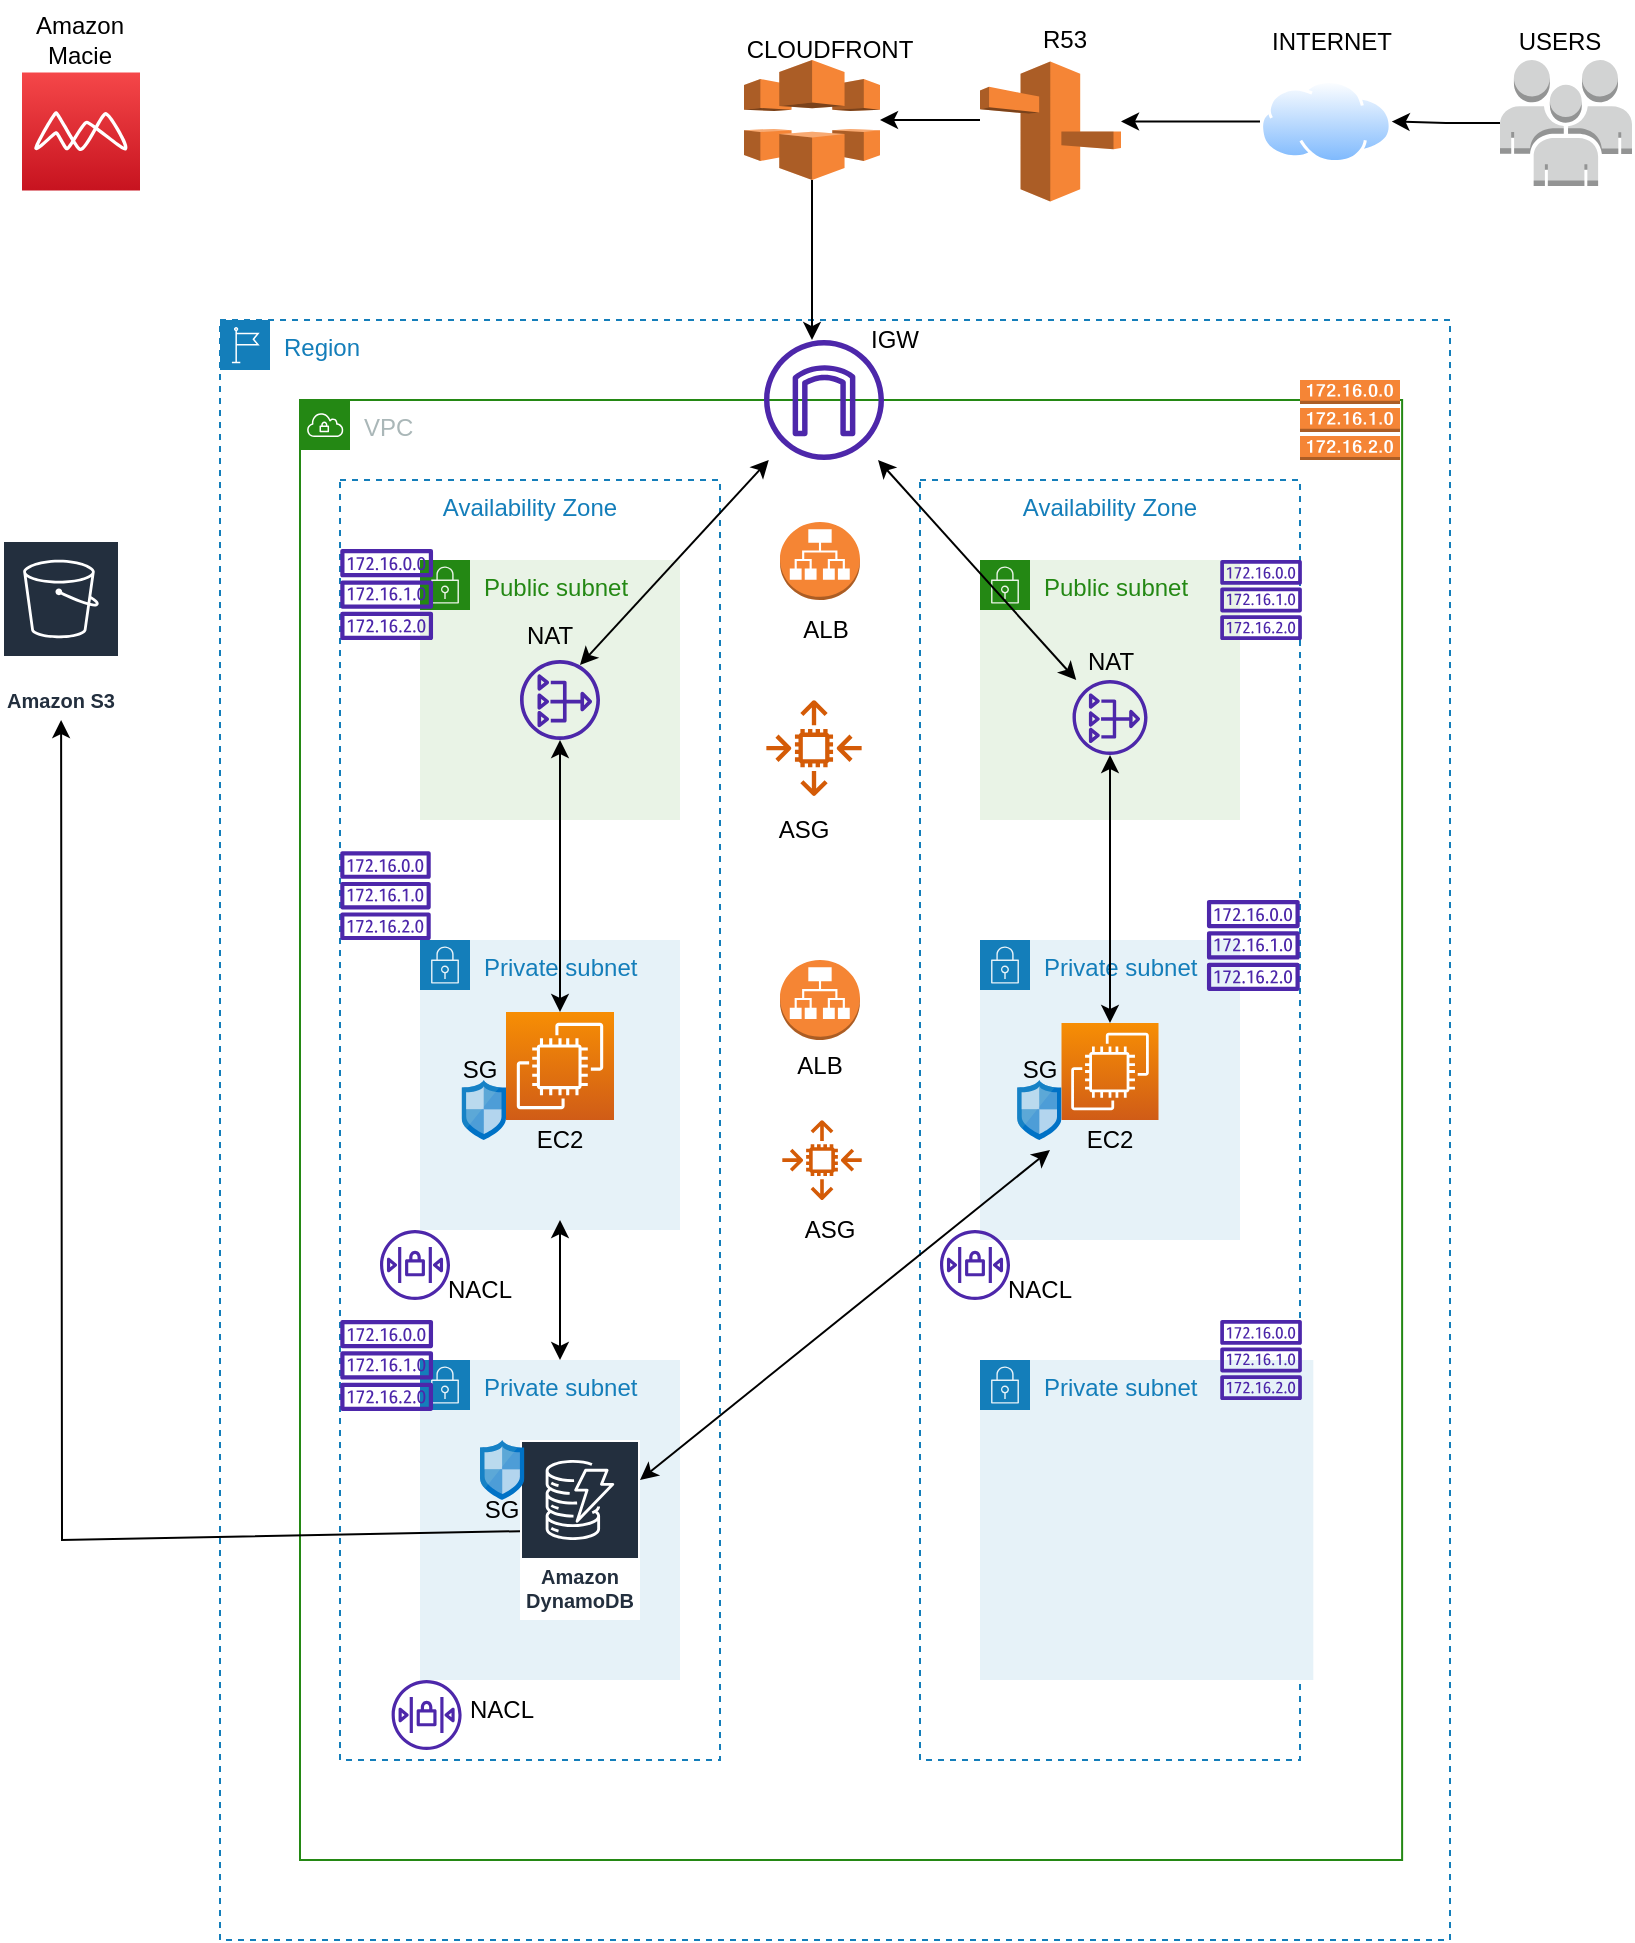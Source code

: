 <mxfile version="20.8.20" type="github">
  <diagram name="Page-1" id="zWJB2lmvySI_mDagncBC">
    <mxGraphModel dx="1050" dy="573" grid="1" gridSize="10" guides="1" tooltips="1" connect="1" arrows="1" fold="1" page="1" pageScale="1" pageWidth="850" pageHeight="1100" math="0" shadow="0">
      <root>
        <mxCell id="0" />
        <mxCell id="1" parent="0" />
        <mxCell id="T1GZVW6SMhA8MVdB5vK5-2" value="Region" style="points=[[0,0],[0.25,0],[0.5,0],[0.75,0],[1,0],[1,0.25],[1,0.5],[1,0.75],[1,1],[0.75,1],[0.5,1],[0.25,1],[0,1],[0,0.75],[0,0.5],[0,0.25]];outlineConnect=0;gradientColor=none;html=1;whiteSpace=wrap;fontSize=12;fontStyle=0;container=1;pointerEvents=0;collapsible=0;recursiveResize=0;shape=mxgraph.aws4.group;grIcon=mxgraph.aws4.group_region;strokeColor=#147EBA;fillColor=none;verticalAlign=top;align=left;spacingLeft=30;fontColor=#147EBA;dashed=1;" vertex="1" parent="1">
          <mxGeometry x="120" y="160" width="615" height="810" as="geometry" />
        </mxCell>
        <mxCell id="T1GZVW6SMhA8MVdB5vK5-3" value="VPC" style="points=[[0,0],[0.25,0],[0.5,0],[0.75,0],[1,0],[1,0.25],[1,0.5],[1,0.75],[1,1],[0.75,1],[0.5,1],[0.25,1],[0,1],[0,0.75],[0,0.5],[0,0.25]];outlineConnect=0;gradientColor=none;html=1;whiteSpace=wrap;fontSize=12;fontStyle=0;container=1;pointerEvents=0;collapsible=0;recursiveResize=0;shape=mxgraph.aws4.group;grIcon=mxgraph.aws4.group_vpc;strokeColor=#248814;fillColor=none;verticalAlign=top;align=left;spacingLeft=30;fontColor=#AAB7B8;dashed=0;" vertex="1" parent="T1GZVW6SMhA8MVdB5vK5-2">
          <mxGeometry x="40" y="40" width="551.06" height="730" as="geometry" />
        </mxCell>
        <mxCell id="T1GZVW6SMhA8MVdB5vK5-4" value="Availability Zone" style="fillColor=none;strokeColor=#147EBA;dashed=1;verticalAlign=top;fontStyle=0;fontColor=#147EBA;" vertex="1" parent="T1GZVW6SMhA8MVdB5vK5-3">
          <mxGeometry x="20" y="40" width="190" height="640" as="geometry" />
        </mxCell>
        <mxCell id="T1GZVW6SMhA8MVdB5vK5-5" value="Availability Zone" style="fillColor=none;strokeColor=#147EBA;dashed=1;verticalAlign=top;fontStyle=0;fontColor=#147EBA;" vertex="1" parent="T1GZVW6SMhA8MVdB5vK5-3">
          <mxGeometry x="310" y="40" width="190" height="640" as="geometry" />
        </mxCell>
        <mxCell id="T1GZVW6SMhA8MVdB5vK5-7" value="Public subnet" style="points=[[0,0],[0.25,0],[0.5,0],[0.75,0],[1,0],[1,0.25],[1,0.5],[1,0.75],[1,1],[0.75,1],[0.5,1],[0.25,1],[0,1],[0,0.75],[0,0.5],[0,0.25]];outlineConnect=0;gradientColor=none;html=1;whiteSpace=wrap;fontSize=12;fontStyle=0;container=1;pointerEvents=0;collapsible=0;recursiveResize=0;shape=mxgraph.aws4.group;grIcon=mxgraph.aws4.group_security_group;grStroke=0;strokeColor=#248814;fillColor=#E9F3E6;verticalAlign=top;align=left;spacingLeft=30;fontColor=#248814;dashed=0;" vertex="1" parent="T1GZVW6SMhA8MVdB5vK5-3">
          <mxGeometry x="60" y="80" width="130" height="130" as="geometry" />
        </mxCell>
        <mxCell id="T1GZVW6SMhA8MVdB5vK5-15" value="" style="sketch=0;outlineConnect=0;fontColor=#232F3E;gradientColor=none;fillColor=#4D27AA;strokeColor=none;dashed=0;verticalLabelPosition=bottom;verticalAlign=top;align=center;html=1;fontSize=12;fontStyle=0;aspect=fixed;pointerEvents=1;shape=mxgraph.aws4.nat_gateway;" vertex="1" parent="T1GZVW6SMhA8MVdB5vK5-7">
          <mxGeometry x="50" y="50" width="40" height="40" as="geometry" />
        </mxCell>
        <mxCell id="T1GZVW6SMhA8MVdB5vK5-8" value="Public subnet" style="points=[[0,0],[0.25,0],[0.5,0],[0.75,0],[1,0],[1,0.25],[1,0.5],[1,0.75],[1,1],[0.75,1],[0.5,1],[0.25,1],[0,1],[0,0.75],[0,0.5],[0,0.25]];outlineConnect=0;gradientColor=none;html=1;whiteSpace=wrap;fontSize=12;fontStyle=0;container=1;pointerEvents=0;collapsible=0;recursiveResize=0;shape=mxgraph.aws4.group;grIcon=mxgraph.aws4.group_security_group;grStroke=0;strokeColor=#248814;fillColor=#E9F3E6;verticalAlign=top;align=left;spacingLeft=30;fontColor=#248814;dashed=0;" vertex="1" parent="T1GZVW6SMhA8MVdB5vK5-3">
          <mxGeometry x="340" y="80" width="130" height="130" as="geometry" />
        </mxCell>
        <mxCell id="T1GZVW6SMhA8MVdB5vK5-16" value="" style="sketch=0;outlineConnect=0;fontColor=#232F3E;gradientColor=none;fillColor=#4D27AA;strokeColor=none;dashed=0;verticalLabelPosition=bottom;verticalAlign=top;align=center;html=1;fontSize=12;fontStyle=0;aspect=fixed;pointerEvents=1;shape=mxgraph.aws4.nat_gateway;" vertex="1" parent="T1GZVW6SMhA8MVdB5vK5-8">
          <mxGeometry x="46.25" y="60" width="37.5" height="37.5" as="geometry" />
        </mxCell>
        <mxCell id="T1GZVW6SMhA8MVdB5vK5-9" value="Private subnet" style="points=[[0,0],[0.25,0],[0.5,0],[0.75,0],[1,0],[1,0.25],[1,0.5],[1,0.75],[1,1],[0.75,1],[0.5,1],[0.25,1],[0,1],[0,0.75],[0,0.5],[0,0.25]];outlineConnect=0;gradientColor=none;html=1;whiteSpace=wrap;fontSize=12;fontStyle=0;container=1;pointerEvents=0;collapsible=0;recursiveResize=0;shape=mxgraph.aws4.group;grIcon=mxgraph.aws4.group_security_group;grStroke=0;strokeColor=#147EBA;fillColor=#E6F2F8;verticalAlign=top;align=left;spacingLeft=30;fontColor=#147EBA;dashed=0;" vertex="1" parent="T1GZVW6SMhA8MVdB5vK5-3">
          <mxGeometry x="60" y="270" width="130" height="145" as="geometry" />
        </mxCell>
        <mxCell id="T1GZVW6SMhA8MVdB5vK5-11" value="Private subnet" style="points=[[0,0],[0.25,0],[0.5,0],[0.75,0],[1,0],[1,0.25],[1,0.5],[1,0.75],[1,1],[0.75,1],[0.5,1],[0.25,1],[0,1],[0,0.75],[0,0.5],[0,0.25]];outlineConnect=0;gradientColor=none;html=1;whiteSpace=wrap;fontSize=12;fontStyle=0;container=1;pointerEvents=0;collapsible=0;recursiveResize=0;shape=mxgraph.aws4.group;grIcon=mxgraph.aws4.group_security_group;grStroke=0;strokeColor=#147EBA;fillColor=#E6F2F8;verticalAlign=top;align=left;spacingLeft=30;fontColor=#147EBA;dashed=0;" vertex="1" parent="T1GZVW6SMhA8MVdB5vK5-3">
          <mxGeometry x="60" y="480" width="130" height="160" as="geometry" />
        </mxCell>
        <mxCell id="T1GZVW6SMhA8MVdB5vK5-19" value="Amazon DynamoDB" style="sketch=0;outlineConnect=0;fontColor=#232F3E;gradientColor=none;strokeColor=#ffffff;fillColor=#232F3E;dashed=0;verticalLabelPosition=middle;verticalAlign=bottom;align=center;html=1;whiteSpace=wrap;fontSize=10;fontStyle=1;spacing=3;shape=mxgraph.aws4.productIcon;prIcon=mxgraph.aws4.dynamodb;" vertex="1" parent="T1GZVW6SMhA8MVdB5vK5-11">
          <mxGeometry x="50" y="40" width="60" height="90" as="geometry" />
        </mxCell>
        <mxCell id="T1GZVW6SMhA8MVdB5vK5-69" value="SG" style="text;html=1;strokeColor=none;fillColor=none;align=center;verticalAlign=middle;whiteSpace=wrap;rounded=0;" vertex="1" parent="T1GZVW6SMhA8MVdB5vK5-11">
          <mxGeometry x="11.1" y="60" width="60" height="30" as="geometry" />
        </mxCell>
        <mxCell id="T1GZVW6SMhA8MVdB5vK5-12" value="Private subnet" style="points=[[0,0],[0.25,0],[0.5,0],[0.75,0],[1,0],[1,0.25],[1,0.5],[1,0.75],[1,1],[0.75,1],[0.5,1],[0.25,1],[0,1],[0,0.75],[0,0.5],[0,0.25]];outlineConnect=0;gradientColor=none;html=1;whiteSpace=wrap;fontSize=12;fontStyle=0;container=1;pointerEvents=0;collapsible=0;recursiveResize=0;shape=mxgraph.aws4.group;grIcon=mxgraph.aws4.group_security_group;grStroke=0;strokeColor=#147EBA;fillColor=#E6F2F8;verticalAlign=top;align=left;spacingLeft=30;fontColor=#147EBA;dashed=0;" vertex="1" parent="T1GZVW6SMhA8MVdB5vK5-3">
          <mxGeometry x="340" y="270" width="130" height="150" as="geometry" />
        </mxCell>
        <mxCell id="T1GZVW6SMhA8MVdB5vK5-18" value="" style="sketch=0;points=[[0,0,0],[0.25,0,0],[0.5,0,0],[0.75,0,0],[1,0,0],[0,1,0],[0.25,1,0],[0.5,1,0],[0.75,1,0],[1,1,0],[0,0.25,0],[0,0.5,0],[0,0.75,0],[1,0.25,0],[1,0.5,0],[1,0.75,0]];outlineConnect=0;fontColor=#232F3E;gradientColor=#F78E04;gradientDirection=north;fillColor=#D05C17;strokeColor=#ffffff;dashed=0;verticalLabelPosition=bottom;verticalAlign=top;align=center;html=1;fontSize=12;fontStyle=0;aspect=fixed;shape=mxgraph.aws4.resourceIcon;resIcon=mxgraph.aws4.ec2;" vertex="1" parent="T1GZVW6SMhA8MVdB5vK5-12">
          <mxGeometry x="40.75" y="41.5" width="48.5" height="48.5" as="geometry" />
        </mxCell>
        <mxCell id="T1GZVW6SMhA8MVdB5vK5-41" value="" style="sketch=0;aspect=fixed;html=1;points=[];align=center;image;fontSize=12;image=img/lib/mscae/Network_Security_Groups_Classic.svg;" vertex="1" parent="T1GZVW6SMhA8MVdB5vK5-12">
          <mxGeometry x="18.55" y="70" width="22.2" height="30" as="geometry" />
        </mxCell>
        <mxCell id="T1GZVW6SMhA8MVdB5vK5-68" value="SG" style="text;html=1;strokeColor=none;fillColor=none;align=center;verticalAlign=middle;whiteSpace=wrap;rounded=0;" vertex="1" parent="T1GZVW6SMhA8MVdB5vK5-12">
          <mxGeometry y="50" width="60" height="30" as="geometry" />
        </mxCell>
        <mxCell id="T1GZVW6SMhA8MVdB5vK5-14" value="Private subnet" style="points=[[0,0],[0.25,0],[0.5,0],[0.75,0],[1,0],[1,0.25],[1,0.5],[1,0.75],[1,1],[0.75,1],[0.5,1],[0.25,1],[0,1],[0,0.75],[0,0.5],[0,0.25]];outlineConnect=0;gradientColor=none;html=1;whiteSpace=wrap;fontSize=12;fontStyle=0;container=1;pointerEvents=0;collapsible=0;recursiveResize=0;shape=mxgraph.aws4.group;grIcon=mxgraph.aws4.group_security_group;grStroke=0;strokeColor=#147EBA;fillColor=#E6F2F8;verticalAlign=top;align=left;spacingLeft=30;fontColor=#147EBA;dashed=0;" vertex="1" parent="T1GZVW6SMhA8MVdB5vK5-3">
          <mxGeometry x="340" y="480" width="166.67" height="160" as="geometry" />
        </mxCell>
        <mxCell id="T1GZVW6SMhA8MVdB5vK5-80" value="" style="sketch=0;outlineConnect=0;fontColor=#232F3E;gradientColor=none;fillColor=#4D27AA;strokeColor=none;dashed=0;verticalLabelPosition=bottom;verticalAlign=top;align=center;html=1;fontSize=12;fontStyle=0;aspect=fixed;pointerEvents=1;shape=mxgraph.aws4.route_table;" vertex="1" parent="T1GZVW6SMhA8MVdB5vK5-14">
          <mxGeometry x="120" y="-20" width="41.06" height="40" as="geometry" />
        </mxCell>
        <mxCell id="T1GZVW6SMhA8MVdB5vK5-17" value="" style="sketch=0;points=[[0,0,0],[0.25,0,0],[0.5,0,0],[0.75,0,0],[1,0,0],[0,1,0],[0.25,1,0],[0.5,1,0],[0.75,1,0],[1,1,0],[0,0.25,0],[0,0.5,0],[0,0.75,0],[1,0.25,0],[1,0.5,0],[1,0.75,0]];outlineConnect=0;fontColor=#232F3E;gradientColor=#F78E04;gradientDirection=north;fillColor=#D05C17;strokeColor=#ffffff;dashed=0;verticalLabelPosition=bottom;verticalAlign=top;align=center;html=1;fontSize=12;fontStyle=0;aspect=fixed;shape=mxgraph.aws4.resourceIcon;resIcon=mxgraph.aws4.ec2;" vertex="1" parent="T1GZVW6SMhA8MVdB5vK5-3">
          <mxGeometry x="103" y="306" width="54" height="54" as="geometry" />
        </mxCell>
        <mxCell id="T1GZVW6SMhA8MVdB5vK5-38" value="NAT" style="text;html=1;strokeColor=none;fillColor=none;align=center;verticalAlign=middle;whiteSpace=wrap;rounded=0;" vertex="1" parent="T1GZVW6SMhA8MVdB5vK5-3">
          <mxGeometry x="95" y="102.5" width="60" height="30" as="geometry" />
        </mxCell>
        <mxCell id="T1GZVW6SMhA8MVdB5vK5-40" value="" style="sketch=0;aspect=fixed;html=1;points=[];align=center;image;fontSize=12;image=img/lib/mscae/Network_Security_Groups_Classic.svg;" vertex="1" parent="T1GZVW6SMhA8MVdB5vK5-3">
          <mxGeometry x="80.8" y="340" width="22.2" height="30" as="geometry" />
        </mxCell>
        <mxCell id="T1GZVW6SMhA8MVdB5vK5-42" value="" style="sketch=0;aspect=fixed;html=1;points=[];align=center;image;fontSize=12;image=img/lib/mscae/Network_Security_Groups_Classic.svg;" vertex="1" parent="T1GZVW6SMhA8MVdB5vK5-3">
          <mxGeometry x="90" y="520" width="22.2" height="30" as="geometry" />
        </mxCell>
        <mxCell id="T1GZVW6SMhA8MVdB5vK5-43" value="EC2" style="text;html=1;strokeColor=none;fillColor=none;align=center;verticalAlign=middle;whiteSpace=wrap;rounded=0;" vertex="1" parent="T1GZVW6SMhA8MVdB5vK5-3">
          <mxGeometry x="100" y="360" width="60" height="20" as="geometry" />
        </mxCell>
        <mxCell id="T1GZVW6SMhA8MVdB5vK5-44" value="EC2" style="text;html=1;strokeColor=none;fillColor=none;align=center;verticalAlign=middle;whiteSpace=wrap;rounded=0;" vertex="1" parent="T1GZVW6SMhA8MVdB5vK5-3">
          <mxGeometry x="375" y="360" width="60" height="20" as="geometry" />
        </mxCell>
        <mxCell id="T1GZVW6SMhA8MVdB5vK5-45" value="SG" style="text;html=1;strokeColor=none;fillColor=none;align=center;verticalAlign=middle;whiteSpace=wrap;rounded=0;" vertex="1" parent="T1GZVW6SMhA8MVdB5vK5-3">
          <mxGeometry x="60" y="320" width="60" height="30" as="geometry" />
        </mxCell>
        <mxCell id="T1GZVW6SMhA8MVdB5vK5-70" value="" style="sketch=0;outlineConnect=0;fontColor=#232F3E;gradientColor=none;fillColor=#4D27AA;strokeColor=none;dashed=0;verticalLabelPosition=bottom;verticalAlign=top;align=center;html=1;fontSize=12;fontStyle=0;aspect=fixed;pointerEvents=1;shape=mxgraph.aws4.network_access_control_list;" vertex="1" parent="T1GZVW6SMhA8MVdB5vK5-3">
          <mxGeometry x="40" y="415" width="35" height="35" as="geometry" />
        </mxCell>
        <mxCell id="T1GZVW6SMhA8MVdB5vK5-71" value="" style="sketch=0;outlineConnect=0;fontColor=#232F3E;gradientColor=none;fillColor=#4D27AA;strokeColor=none;dashed=0;verticalLabelPosition=bottom;verticalAlign=top;align=center;html=1;fontSize=12;fontStyle=0;aspect=fixed;pointerEvents=1;shape=mxgraph.aws4.network_access_control_list;" vertex="1" parent="T1GZVW6SMhA8MVdB5vK5-3">
          <mxGeometry x="45.8" y="640" width="35" height="35" as="geometry" />
        </mxCell>
        <mxCell id="T1GZVW6SMhA8MVdB5vK5-72" value="" style="sketch=0;outlineConnect=0;fontColor=#232F3E;gradientColor=none;fillColor=#4D27AA;strokeColor=none;dashed=0;verticalLabelPosition=bottom;verticalAlign=top;align=center;html=1;fontSize=12;fontStyle=0;aspect=fixed;pointerEvents=1;shape=mxgraph.aws4.network_access_control_list;" vertex="1" parent="T1GZVW6SMhA8MVdB5vK5-3">
          <mxGeometry x="320" y="415" width="35" height="35" as="geometry" />
        </mxCell>
        <mxCell id="T1GZVW6SMhA8MVdB5vK5-73" value="NACL" style="text;html=1;strokeColor=none;fillColor=none;align=center;verticalAlign=middle;whiteSpace=wrap;rounded=0;" vertex="1" parent="T1GZVW6SMhA8MVdB5vK5-3">
          <mxGeometry x="60" y="430" width="60" height="30" as="geometry" />
        </mxCell>
        <mxCell id="T1GZVW6SMhA8MVdB5vK5-74" value="NACL" style="text;html=1;strokeColor=none;fillColor=none;align=center;verticalAlign=middle;whiteSpace=wrap;rounded=0;" vertex="1" parent="T1GZVW6SMhA8MVdB5vK5-3">
          <mxGeometry x="340" y="430" width="60" height="30" as="geometry" />
        </mxCell>
        <mxCell id="T1GZVW6SMhA8MVdB5vK5-75" value="NACL" style="text;html=1;strokeColor=none;fillColor=none;align=center;verticalAlign=middle;whiteSpace=wrap;rounded=0;" vertex="1" parent="T1GZVW6SMhA8MVdB5vK5-3">
          <mxGeometry x="71.1" y="640" width="60" height="30" as="geometry" />
        </mxCell>
        <mxCell id="T1GZVW6SMhA8MVdB5vK5-77" value="" style="sketch=0;outlineConnect=0;fontColor=#232F3E;gradientColor=none;fillColor=#4D27AA;strokeColor=none;dashed=0;verticalLabelPosition=bottom;verticalAlign=top;align=center;html=1;fontSize=12;fontStyle=0;aspect=fixed;pointerEvents=1;shape=mxgraph.aws4.route_table;" vertex="1" parent="T1GZVW6SMhA8MVdB5vK5-3">
          <mxGeometry x="20" y="74.54" width="46.66" height="45.46" as="geometry" />
        </mxCell>
        <mxCell id="T1GZVW6SMhA8MVdB5vK5-78" value="" style="sketch=0;outlineConnect=0;fontColor=#232F3E;gradientColor=none;fillColor=#4D27AA;strokeColor=none;dashed=0;verticalLabelPosition=bottom;verticalAlign=top;align=center;html=1;fontSize=12;fontStyle=0;aspect=fixed;pointerEvents=1;shape=mxgraph.aws4.route_table;" vertex="1" parent="T1GZVW6SMhA8MVdB5vK5-3">
          <mxGeometry x="20" y="225.67" width="45.5" height="44.33" as="geometry" />
        </mxCell>
        <mxCell id="T1GZVW6SMhA8MVdB5vK5-79" value="" style="sketch=0;outlineConnect=0;fontColor=#232F3E;gradientColor=none;fillColor=#4D27AA;strokeColor=none;dashed=0;verticalLabelPosition=bottom;verticalAlign=top;align=center;html=1;fontSize=12;fontStyle=0;aspect=fixed;pointerEvents=1;shape=mxgraph.aws4.route_table;" vertex="1" parent="T1GZVW6SMhA8MVdB5vK5-3">
          <mxGeometry x="20" y="460" width="46.66" height="45.46" as="geometry" />
        </mxCell>
        <mxCell id="T1GZVW6SMhA8MVdB5vK5-81" value="" style="sketch=0;outlineConnect=0;fontColor=#232F3E;gradientColor=none;fillColor=#4D27AA;strokeColor=none;dashed=0;verticalLabelPosition=bottom;verticalAlign=top;align=center;html=1;fontSize=12;fontStyle=0;aspect=fixed;pointerEvents=1;shape=mxgraph.aws4.route_table;" vertex="1" parent="T1GZVW6SMhA8MVdB5vK5-3">
          <mxGeometry x="453.33" y="250" width="46.67" height="45.46" as="geometry" />
        </mxCell>
        <mxCell id="T1GZVW6SMhA8MVdB5vK5-82" value="" style="sketch=0;outlineConnect=0;fontColor=#232F3E;gradientColor=none;fillColor=#4D27AA;strokeColor=none;dashed=0;verticalLabelPosition=bottom;verticalAlign=top;align=center;html=1;fontSize=12;fontStyle=0;aspect=fixed;pointerEvents=1;shape=mxgraph.aws4.route_table;" vertex="1" parent="T1GZVW6SMhA8MVdB5vK5-3">
          <mxGeometry x="460" y="80" width="41.06" height="40" as="geometry" />
        </mxCell>
        <mxCell id="T1GZVW6SMhA8MVdB5vK5-83" value="" style="outlineConnect=0;dashed=0;verticalLabelPosition=bottom;verticalAlign=top;align=center;html=1;shape=mxgraph.aws3.application_load_balancer;fillColor=#F58534;gradientColor=none;" vertex="1" parent="T1GZVW6SMhA8MVdB5vK5-3">
          <mxGeometry x="240" y="61" width="40" height="39" as="geometry" />
        </mxCell>
        <mxCell id="T1GZVW6SMhA8MVdB5vK5-84" value="" style="outlineConnect=0;dashed=0;verticalLabelPosition=bottom;verticalAlign=top;align=center;html=1;shape=mxgraph.aws3.application_load_balancer;fillColor=#F58534;gradientColor=none;" vertex="1" parent="T1GZVW6SMhA8MVdB5vK5-3">
          <mxGeometry x="240" y="280" width="40" height="40" as="geometry" />
        </mxCell>
        <mxCell id="T1GZVW6SMhA8MVdB5vK5-85" value="" style="sketch=0;outlineConnect=0;fontColor=#232F3E;gradientColor=none;fillColor=#D45B07;strokeColor=none;dashed=0;verticalLabelPosition=bottom;verticalAlign=top;align=center;html=1;fontSize=12;fontStyle=0;aspect=fixed;pointerEvents=1;shape=mxgraph.aws4.auto_scaling2;" vertex="1" parent="T1GZVW6SMhA8MVdB5vK5-3">
          <mxGeometry x="233" y="150" width="48" height="48" as="geometry" />
        </mxCell>
        <mxCell id="T1GZVW6SMhA8MVdB5vK5-86" value="" style="sketch=0;outlineConnect=0;fontColor=#232F3E;gradientColor=none;fillColor=#D45B07;strokeColor=none;dashed=0;verticalLabelPosition=bottom;verticalAlign=top;align=center;html=1;fontSize=12;fontStyle=0;aspect=fixed;pointerEvents=1;shape=mxgraph.aws4.auto_scaling2;" vertex="1" parent="T1GZVW6SMhA8MVdB5vK5-3">
          <mxGeometry x="241" y="360" width="40" height="40" as="geometry" />
        </mxCell>
        <mxCell id="T1GZVW6SMhA8MVdB5vK5-88" value="ALB" style="text;html=1;strokeColor=none;fillColor=none;align=center;verticalAlign=middle;whiteSpace=wrap;rounded=0;" vertex="1" parent="T1GZVW6SMhA8MVdB5vK5-3">
          <mxGeometry x="230" y="318" width="60" height="30" as="geometry" />
        </mxCell>
        <mxCell id="T1GZVW6SMhA8MVdB5vK5-87" value="ALB" style="text;html=1;strokeColor=none;fillColor=none;align=center;verticalAlign=middle;whiteSpace=wrap;rounded=0;" vertex="1" parent="T1GZVW6SMhA8MVdB5vK5-3">
          <mxGeometry x="233" y="110" width="60" height="10" as="geometry" />
        </mxCell>
        <mxCell id="T1GZVW6SMhA8MVdB5vK5-91" value="ASG" style="text;html=1;strokeColor=none;fillColor=none;align=center;verticalAlign=middle;whiteSpace=wrap;rounded=0;" vertex="1" parent="T1GZVW6SMhA8MVdB5vK5-3">
          <mxGeometry x="235" y="400" width="60" height="30" as="geometry" />
        </mxCell>
        <mxCell id="T1GZVW6SMhA8MVdB5vK5-95" value="" style="endArrow=classic;startArrow=classic;html=1;rounded=0;" edge="1" parent="T1GZVW6SMhA8MVdB5vK5-3" source="T1GZVW6SMhA8MVdB5vK5-18" target="T1GZVW6SMhA8MVdB5vK5-16">
          <mxGeometry width="50" height="50" relative="1" as="geometry">
            <mxPoint x="240" y="230" as="sourcePoint" />
            <mxPoint x="290" y="180" as="targetPoint" />
          </mxGeometry>
        </mxCell>
        <mxCell id="T1GZVW6SMhA8MVdB5vK5-39" value="NAT" style="text;html=1;strokeColor=none;fillColor=none;align=center;verticalAlign=middle;whiteSpace=wrap;rounded=0;" vertex="1" parent="T1GZVW6SMhA8MVdB5vK5-3">
          <mxGeometry x="375" y="120" width="61.25" height="22.5" as="geometry" />
        </mxCell>
        <mxCell id="T1GZVW6SMhA8MVdB5vK5-97" value="" style="endArrow=classic;startArrow=classic;html=1;rounded=0;" edge="1" parent="T1GZVW6SMhA8MVdB5vK5-3" source="T1GZVW6SMhA8MVdB5vK5-17" target="T1GZVW6SMhA8MVdB5vK5-15">
          <mxGeometry width="50" height="50" relative="1" as="geometry">
            <mxPoint x="240" y="230" as="sourcePoint" />
            <mxPoint x="290" y="180" as="targetPoint" />
          </mxGeometry>
        </mxCell>
        <mxCell id="T1GZVW6SMhA8MVdB5vK5-104" value="" style="endArrow=classic;startArrow=classic;html=1;rounded=0;" edge="1" parent="T1GZVW6SMhA8MVdB5vK5-3">
          <mxGeometry width="50" height="50" relative="1" as="geometry">
            <mxPoint x="130" y="480" as="sourcePoint" />
            <mxPoint x="130" y="410" as="targetPoint" />
          </mxGeometry>
        </mxCell>
        <mxCell id="T1GZVW6SMhA8MVdB5vK5-108" value="" style="endArrow=classic;startArrow=classic;html=1;rounded=0;entryX=0;entryY=0.75;entryDx=0;entryDy=0;" edge="1" parent="T1GZVW6SMhA8MVdB5vK5-3" target="T1GZVW6SMhA8MVdB5vK5-44">
          <mxGeometry width="50" height="50" relative="1" as="geometry">
            <mxPoint x="170" y="540" as="sourcePoint" />
            <mxPoint x="290" y="380" as="targetPoint" />
          </mxGeometry>
        </mxCell>
        <mxCell id="T1GZVW6SMhA8MVdB5vK5-24" value="" style="sketch=0;outlineConnect=0;fontColor=#232F3E;gradientColor=none;fillColor=#4D27AA;strokeColor=none;dashed=0;verticalLabelPosition=bottom;verticalAlign=top;align=center;html=1;fontSize=12;fontStyle=0;aspect=fixed;pointerEvents=1;shape=mxgraph.aws4.internet_gateway;" vertex="1" parent="T1GZVW6SMhA8MVdB5vK5-2">
          <mxGeometry x="272" y="10" width="60" height="60" as="geometry" />
        </mxCell>
        <mxCell id="T1GZVW6SMhA8MVdB5vK5-76" value="" style="outlineConnect=0;dashed=0;verticalLabelPosition=bottom;verticalAlign=top;align=center;html=1;shape=mxgraph.aws3.route_table;fillColor=#F58536;gradientColor=none;" vertex="1" parent="T1GZVW6SMhA8MVdB5vK5-2">
          <mxGeometry x="540" y="30" width="50" height="40" as="geometry" />
        </mxCell>
        <mxCell id="T1GZVW6SMhA8MVdB5vK5-99" value="" style="endArrow=classic;startArrow=classic;html=1;rounded=0;exitX=0.75;exitY=1;exitDx=0;exitDy=0;" edge="1" parent="T1GZVW6SMhA8MVdB5vK5-2" source="T1GZVW6SMhA8MVdB5vK5-38" target="T1GZVW6SMhA8MVdB5vK5-24">
          <mxGeometry width="50" height="50" relative="1" as="geometry">
            <mxPoint x="280" y="270" as="sourcePoint" />
            <mxPoint x="330" y="220" as="targetPoint" />
          </mxGeometry>
        </mxCell>
        <mxCell id="T1GZVW6SMhA8MVdB5vK5-102" value="" style="endArrow=classic;startArrow=classic;html=1;rounded=0;" edge="1" parent="T1GZVW6SMhA8MVdB5vK5-2" source="T1GZVW6SMhA8MVdB5vK5-16" target="T1GZVW6SMhA8MVdB5vK5-24">
          <mxGeometry width="50" height="50" relative="1" as="geometry">
            <mxPoint x="280" y="270" as="sourcePoint" />
            <mxPoint x="330" y="220" as="targetPoint" />
          </mxGeometry>
        </mxCell>
        <mxCell id="T1GZVW6SMhA8MVdB5vK5-25" value="" style="edgeStyle=orthogonalEdgeStyle;rounded=0;orthogonalLoop=1;jettySize=auto;html=1;" edge="1" parent="1" source="T1GZVW6SMhA8MVdB5vK5-20" target="T1GZVW6SMhA8MVdB5vK5-22">
          <mxGeometry relative="1" as="geometry" />
        </mxCell>
        <mxCell id="T1GZVW6SMhA8MVdB5vK5-20" value="" style="outlineConnect=0;dashed=0;verticalLabelPosition=bottom;verticalAlign=top;align=center;html=1;shape=mxgraph.aws3.users;fillColor=#D2D3D3;gradientColor=none;" vertex="1" parent="1">
          <mxGeometry x="760" y="30" width="66" height="63" as="geometry" />
        </mxCell>
        <mxCell id="T1GZVW6SMhA8MVdB5vK5-27" value="" style="edgeStyle=orthogonalEdgeStyle;rounded=0;orthogonalLoop=1;jettySize=auto;html=1;" edge="1" parent="1" source="T1GZVW6SMhA8MVdB5vK5-21" target="T1GZVW6SMhA8MVdB5vK5-23">
          <mxGeometry relative="1" as="geometry">
            <Array as="points">
              <mxPoint x="490" y="60" />
              <mxPoint x="490" y="60" />
            </Array>
          </mxGeometry>
        </mxCell>
        <mxCell id="T1GZVW6SMhA8MVdB5vK5-21" value="" style="outlineConnect=0;dashed=0;verticalLabelPosition=bottom;verticalAlign=top;align=center;html=1;shape=mxgraph.aws3.route_53;fillColor=#F58536;gradientColor=none;" vertex="1" parent="1">
          <mxGeometry x="500" y="30.75" width="70.5" height="70" as="geometry" />
        </mxCell>
        <mxCell id="T1GZVW6SMhA8MVdB5vK5-26" value="" style="edgeStyle=orthogonalEdgeStyle;rounded=0;orthogonalLoop=1;jettySize=auto;html=1;" edge="1" parent="1" source="T1GZVW6SMhA8MVdB5vK5-22" target="T1GZVW6SMhA8MVdB5vK5-21">
          <mxGeometry relative="1" as="geometry">
            <Array as="points">
              <mxPoint x="590" y="61" />
              <mxPoint x="590" y="61" />
            </Array>
          </mxGeometry>
        </mxCell>
        <mxCell id="T1GZVW6SMhA8MVdB5vK5-22" value="" style="aspect=fixed;perimeter=ellipsePerimeter;html=1;align=center;shadow=0;dashed=0;spacingTop=3;image;image=img/lib/active_directory/internet_cloud.svg;" vertex="1" parent="1">
          <mxGeometry x="640" y="40" width="65.87" height="41.5" as="geometry" />
        </mxCell>
        <mxCell id="T1GZVW6SMhA8MVdB5vK5-28" value="" style="edgeStyle=orthogonalEdgeStyle;rounded=0;orthogonalLoop=1;jettySize=auto;html=1;" edge="1" parent="1" source="T1GZVW6SMhA8MVdB5vK5-23" target="T1GZVW6SMhA8MVdB5vK5-24">
          <mxGeometry relative="1" as="geometry">
            <Array as="points">
              <mxPoint x="416" y="150" />
              <mxPoint x="416" y="150" />
            </Array>
          </mxGeometry>
        </mxCell>
        <mxCell id="T1GZVW6SMhA8MVdB5vK5-23" value="" style="outlineConnect=0;dashed=0;verticalLabelPosition=bottom;verticalAlign=top;align=center;html=1;shape=mxgraph.aws3.cloudfront;fillColor=#F58536;gradientColor=none;" vertex="1" parent="1">
          <mxGeometry x="382" y="30" width="68" height="60" as="geometry" />
        </mxCell>
        <mxCell id="T1GZVW6SMhA8MVdB5vK5-29" value="" style="sketch=0;points=[[0,0,0],[0.25,0,0],[0.5,0,0],[0.75,0,0],[1,0,0],[0,1,0],[0.25,1,0],[0.5,1,0],[0.75,1,0],[1,1,0],[0,0.25,0],[0,0.5,0],[0,0.75,0],[1,0.25,0],[1,0.5,0],[1,0.75,0]];outlineConnect=0;fontColor=#232F3E;gradientColor=#F54749;gradientDirection=north;fillColor=#C7131F;strokeColor=#ffffff;dashed=0;verticalLabelPosition=bottom;verticalAlign=top;align=center;html=1;fontSize=12;fontStyle=0;aspect=fixed;shape=mxgraph.aws4.resourceIcon;resIcon=mxgraph.aws4.macie;" vertex="1" parent="1">
          <mxGeometry x="21" y="36.25" width="59" height="59" as="geometry" />
        </mxCell>
        <mxCell id="T1GZVW6SMhA8MVdB5vK5-30" value="Amazon S3" style="sketch=0;outlineConnect=0;fontColor=#232F3E;gradientColor=none;strokeColor=#ffffff;fillColor=#232F3E;dashed=0;verticalLabelPosition=middle;verticalAlign=bottom;align=center;html=1;whiteSpace=wrap;fontSize=10;fontStyle=1;spacing=3;shape=mxgraph.aws4.productIcon;prIcon=mxgraph.aws4.s3;" vertex="1" parent="1">
          <mxGeometry x="11" y="270" width="59" height="90" as="geometry" />
        </mxCell>
        <mxCell id="T1GZVW6SMhA8MVdB5vK5-33" value="USERS" style="text;html=1;strokeColor=none;fillColor=none;align=center;verticalAlign=middle;whiteSpace=wrap;rounded=0;" vertex="1" parent="1">
          <mxGeometry x="760" y="6.25" width="60" height="30" as="geometry" />
        </mxCell>
        <mxCell id="T1GZVW6SMhA8MVdB5vK5-34" value="INTERNET" style="text;html=1;strokeColor=none;fillColor=none;align=center;verticalAlign=middle;whiteSpace=wrap;rounded=0;" vertex="1" parent="1">
          <mxGeometry x="645.87" y="6.25" width="60" height="30" as="geometry" />
        </mxCell>
        <mxCell id="T1GZVW6SMhA8MVdB5vK5-35" value="R53" style="text;html=1;strokeColor=none;fillColor=none;align=center;verticalAlign=middle;whiteSpace=wrap;rounded=0;" vertex="1" parent="1">
          <mxGeometry x="505.25" width="74.75" height="40" as="geometry" />
        </mxCell>
        <mxCell id="T1GZVW6SMhA8MVdB5vK5-36" value="CLOUDFRONT" style="text;html=1;strokeColor=none;fillColor=none;align=center;verticalAlign=middle;whiteSpace=wrap;rounded=0;" vertex="1" parent="1">
          <mxGeometry x="390" y="10" width="70" height="30" as="geometry" />
        </mxCell>
        <mxCell id="T1GZVW6SMhA8MVdB5vK5-37" value="Amazon Macie" style="text;html=1;strokeColor=none;fillColor=none;align=center;verticalAlign=middle;whiteSpace=wrap;rounded=0;" vertex="1" parent="1">
          <mxGeometry x="20" y="10" width="60" height="20" as="geometry" />
        </mxCell>
        <mxCell id="T1GZVW6SMhA8MVdB5vK5-90" value="ASG" style="text;html=1;strokeColor=none;fillColor=none;align=center;verticalAlign=middle;whiteSpace=wrap;rounded=0;" vertex="1" parent="1">
          <mxGeometry x="382" y="400" width="60" height="30" as="geometry" />
        </mxCell>
        <mxCell id="T1GZVW6SMhA8MVdB5vK5-101" value="IGW" style="text;html=1;strokeColor=none;fillColor=none;align=center;verticalAlign=middle;whiteSpace=wrap;rounded=0;" vertex="1" parent="1">
          <mxGeometry x="425" y="150" width="65" height="40" as="geometry" />
        </mxCell>
        <mxCell id="T1GZVW6SMhA8MVdB5vK5-113" value="" style="endArrow=classic;html=1;rounded=0;" edge="1" parent="1" source="T1GZVW6SMhA8MVdB5vK5-19" target="T1GZVW6SMhA8MVdB5vK5-30">
          <mxGeometry width="50" height="50" relative="1" as="geometry">
            <mxPoint x="420" y="570" as="sourcePoint" />
            <mxPoint x="30" y="770" as="targetPoint" />
            <Array as="points">
              <mxPoint x="41" y="770" />
            </Array>
          </mxGeometry>
        </mxCell>
      </root>
    </mxGraphModel>
  </diagram>
</mxfile>
